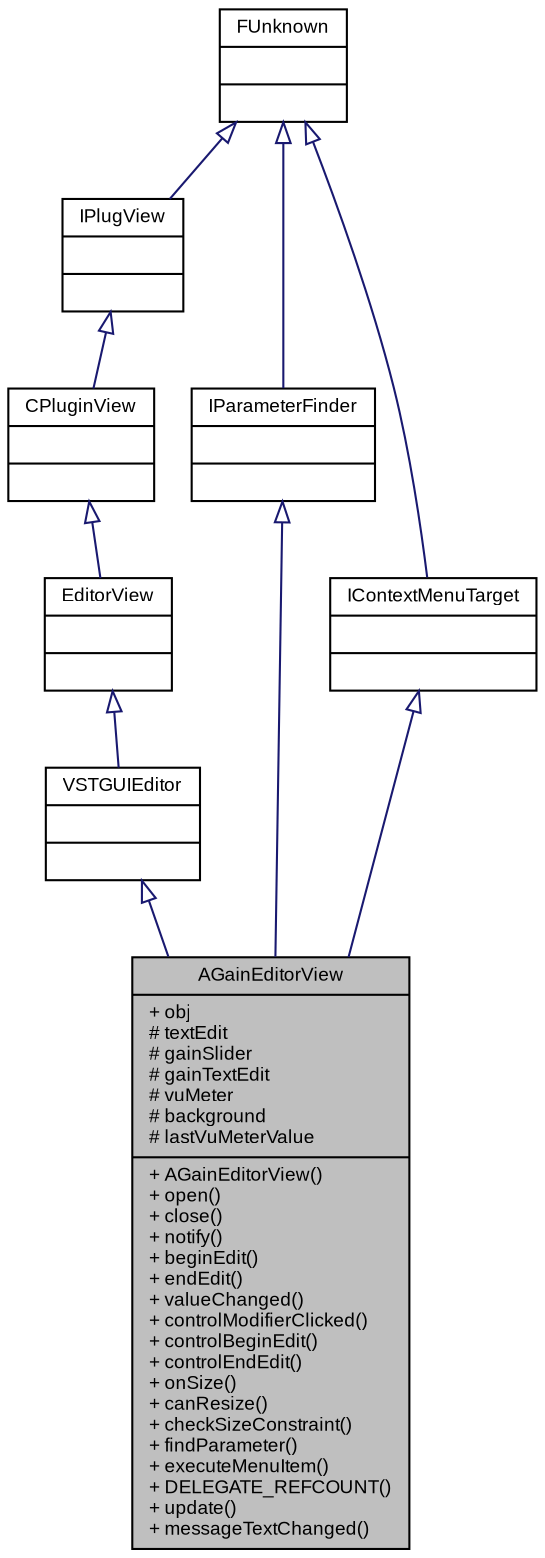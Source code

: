 digraph G
{
  bgcolor="transparent";
  edge [fontname="Arial",fontsize="9",labelfontname="Arial",labelfontsize="9"];
  node [fontname="Arial",fontsize="9",shape=record];
  Node1 [label="{AGainEditorView\n|+ obj\l# textEdit\l# gainSlider\l# gainTextEdit\l# vuMeter\l# background\l# lastVuMeterValue\l|+ AGainEditorView()\l+ open()\l+ close()\l+ notify()\l+ beginEdit()\l+ endEdit()\l+ valueChanged()\l+ controlModifierClicked()\l+ controlBeginEdit()\l+ controlEndEdit()\l+ onSize()\l+ canResize()\l+ checkSizeConstraint()\l+ findParameter()\l+ executeMenuItem()\l+ DELEGATE_REFCOUNT()\l+ update()\l+ messageTextChanged()\l}",height=0.2,width=0.4,color="black", fillcolor="grey75", style="filled" fontcolor="black"];
  Node2 -> Node1 [dir=back,color="midnightblue",fontsize="9",style="solid",arrowtail="empty",fontname="Arial"];
  Node2 [label="{VSTGUIEditor\n||}",height=0.2,width=0.4,color="black",URL="vstsdk.tag$classSteinberg_1_1Vst_1_1VSTGUIEditor.html"];
  Node3 -> Node2 [dir=back,color="midnightblue",fontsize="9",style="solid",arrowtail="empty",fontname="Arial"];
  Node3 [label="{EditorView\n||}",height=0.2,width=0.4,color="black",URL="vstsdk.tag$classSteinberg_1_1Vst_1_1EditorView.html"];
  Node4 -> Node3 [dir=back,color="midnightblue",fontsize="9",style="solid",arrowtail="empty",fontname="Arial"];
  Node4 [label="{CPluginView\n||}",height=0.2,width=0.4,color="black",URL="vstsdk.tag$classSteinberg_1_1CPluginView.html"];
  Node5 -> Node4 [dir=back,color="midnightblue",fontsize="9",style="solid",arrowtail="empty",fontname="Arial"];
  Node5 [label="{IPlugView\n||}",height=0.2,width=0.4,color="black",URL="base.tag$classSteinberg_1_1IPlugView.html"];
  Node6 -> Node5 [dir=back,color="midnightblue",fontsize="9",style="solid",arrowtail="empty",fontname="Arial"];
  Node6 [label="{FUnknown\n||}",height=0.2,width=0.4,color="black",URL="base.tag$classSteinberg_1_1FUnknown.html"];
  Node7 -> Node1 [dir=back,color="midnightblue",fontsize="9",style="solid",arrowtail="empty",fontname="Arial"];
  Node7 [label="{IParameterFinder\n||}",height=0.2,width=0.4,color="black",URL="vstinterfaces.tag$classSteinberg_1_1Vst_1_1IParameterFinder.html"];
  Node6 -> Node7 [dir=back,color="midnightblue",fontsize="9",style="solid",arrowtail="empty",fontname="Arial"];
  Node8 -> Node1 [dir=back,color="midnightblue",fontsize="9",style="solid",arrowtail="empty",fontname="Arial"];
  Node8 [label="{IContextMenuTarget\n||}",height=0.2,width=0.4,color="black",URL="vstinterfaces.tag$classSteinberg_1_1Vst_1_1IContextMenuTarget.html"];
  Node6 -> Node8 [dir=back,color="midnightblue",fontsize="9",style="solid",arrowtail="empty",fontname="Arial"];
}
